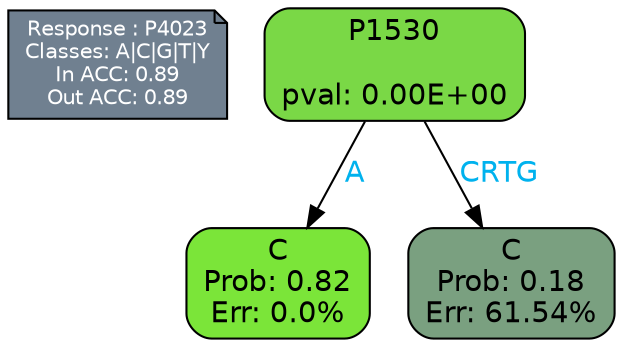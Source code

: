 digraph Tree {
node [shape=box, style="filled, rounded", color="black", fontname=helvetica] ;
graph [ranksep=equally, splines=polylines, bgcolor=transparent, dpi=600] ;
edge [fontname=helvetica] ;
LEGEND [label="Response : P4023
Classes: A|C|G|T|Y
In ACC: 0.89
Out ACC: 0.89
",shape=note,align=left,style=filled,fillcolor="slategray",fontcolor="white",fontsize=10];1 [label="P1530

pval: 0.00E+00", fillcolor="#7ad846"] ;
2 [label="C
Prob: 0.82
Err: 0.0%", fillcolor="#7be539"] ;
3 [label="C
Prob: 0.18
Err: 61.54%", fillcolor="#7aa080"] ;
1 -> 2 [label="A",fontcolor=deepskyblue2] ;
1 -> 3 [label="CRTG",fontcolor=deepskyblue2] ;
{rank = same; 2;3;}{rank = same; LEGEND;1;}}